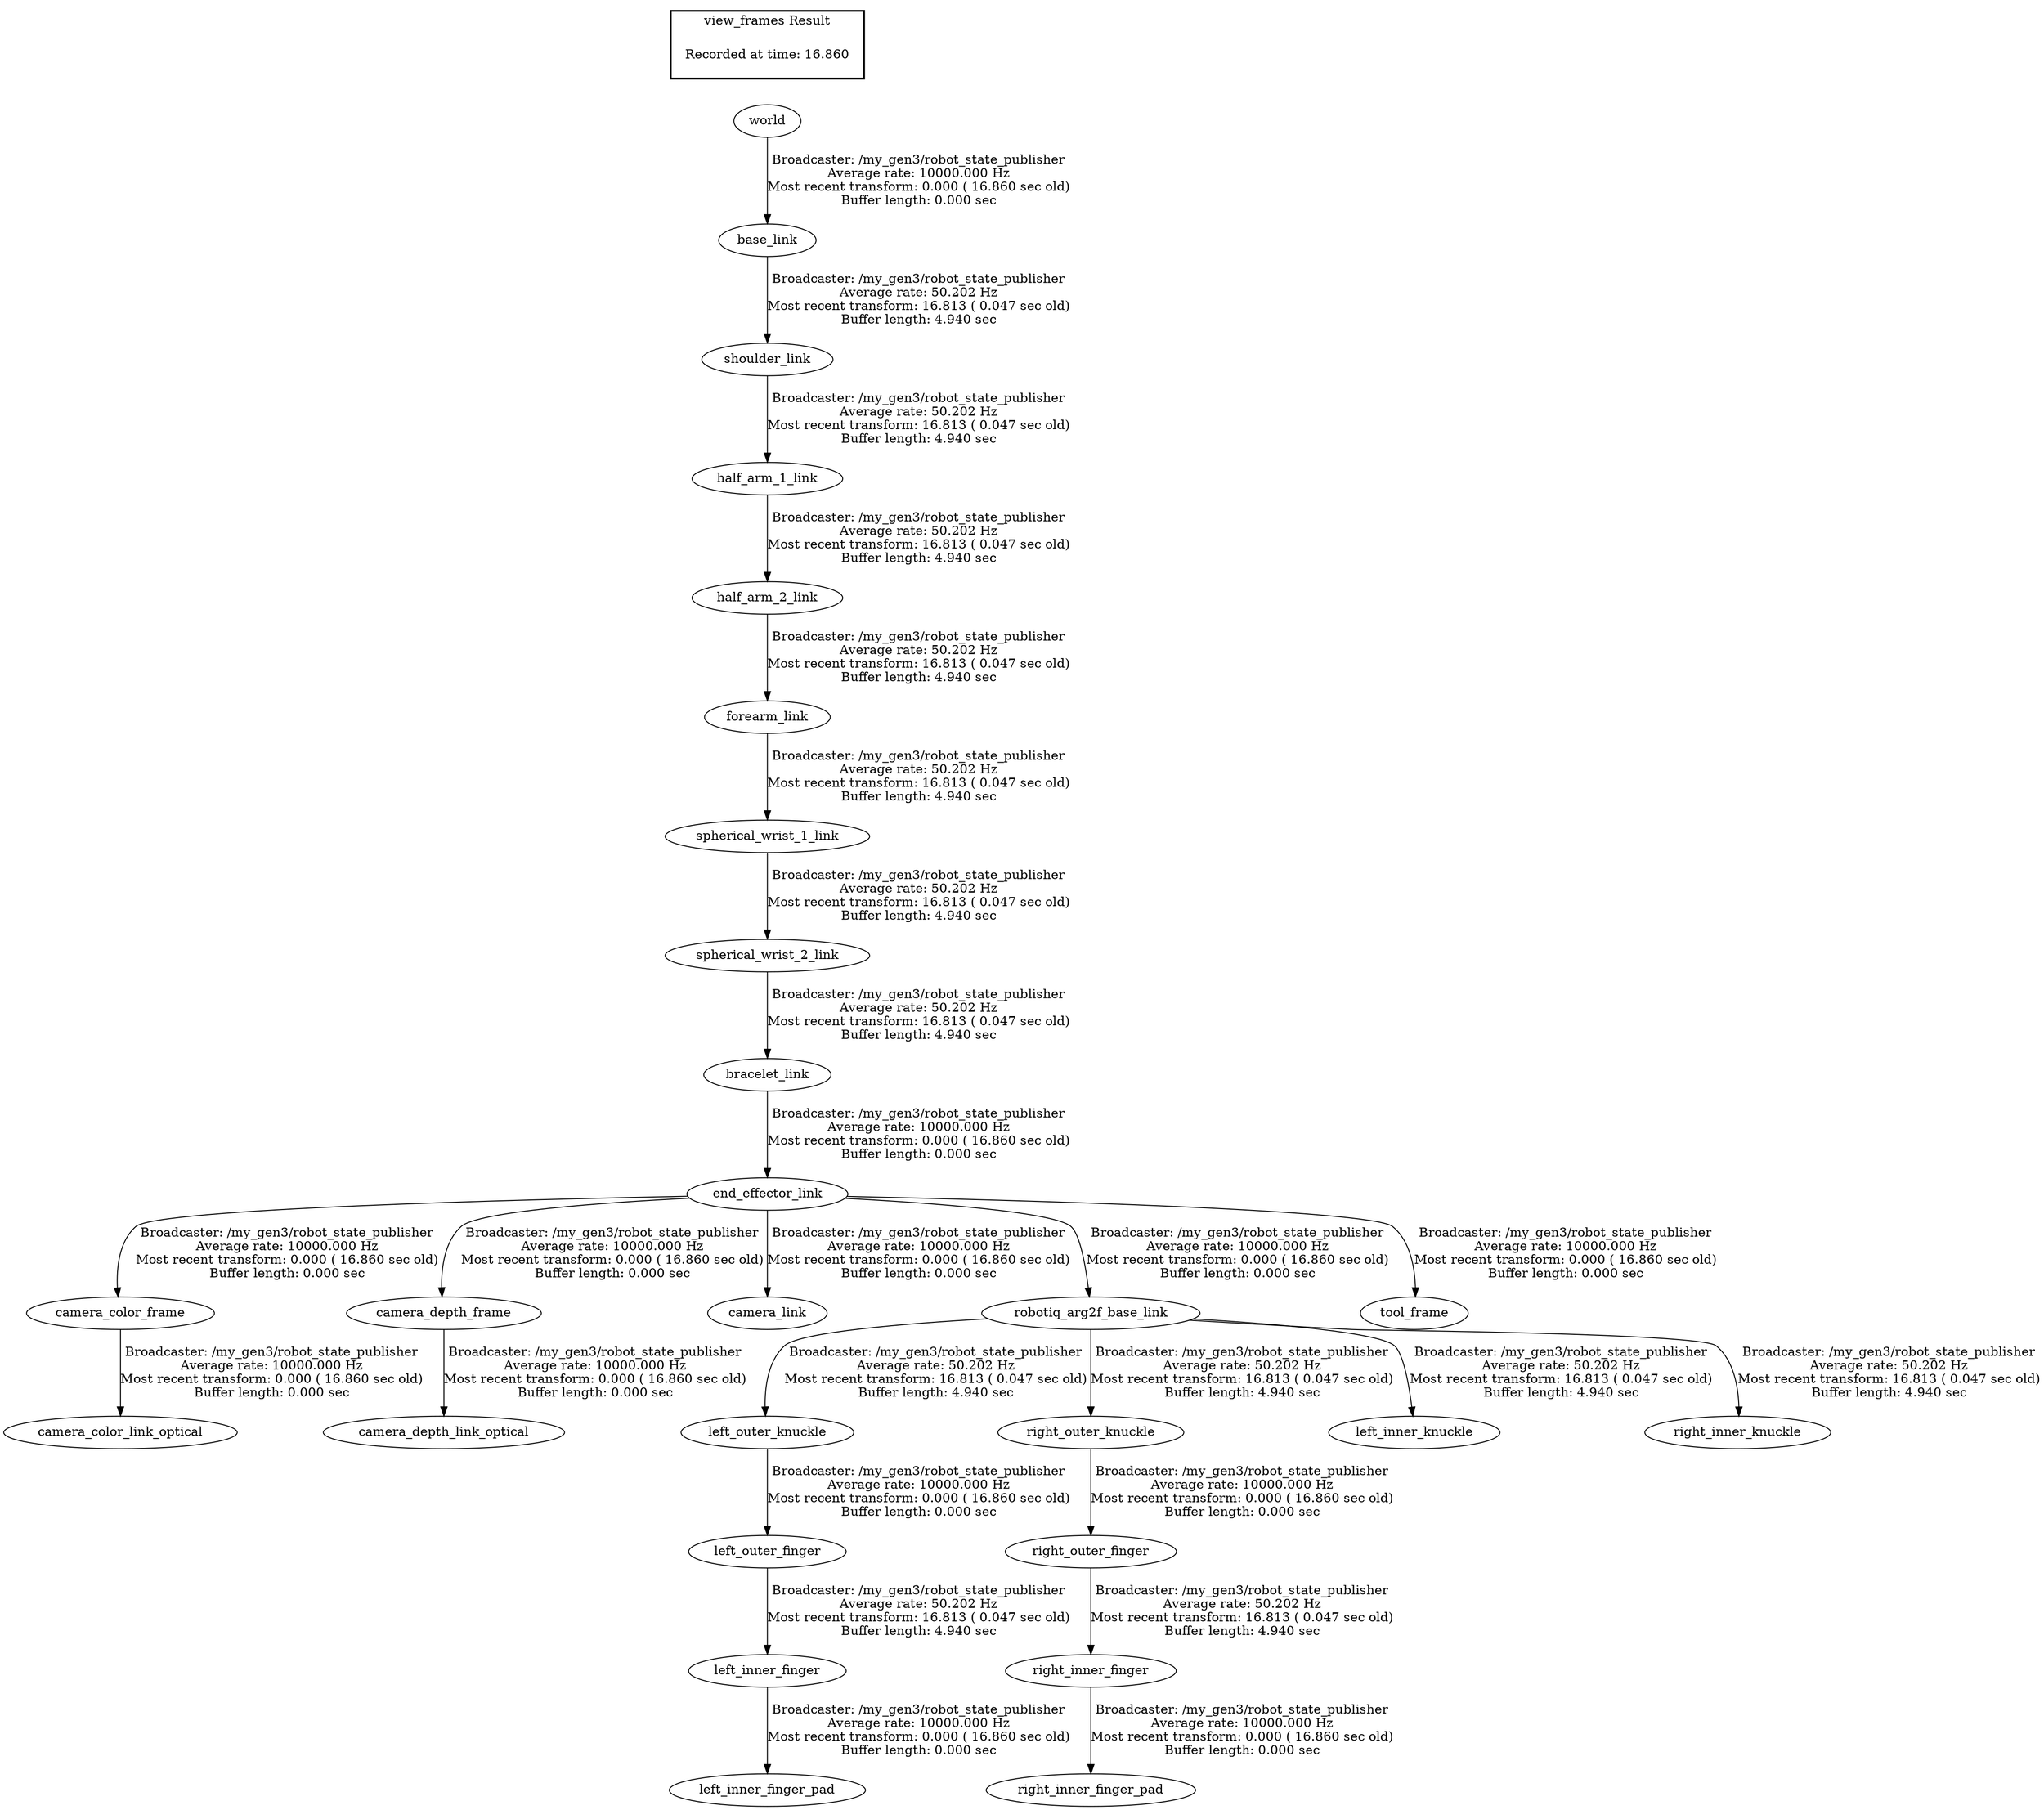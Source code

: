 digraph G {
"camera_color_frame" -> "camera_color_link_optical"[label="Broadcaster: /my_gen3/robot_state_publisher\nAverage rate: 10000.000 Hz\nMost recent transform: 0.000 ( 16.860 sec old)\nBuffer length: 0.000 sec\n"];
"end_effector_link" -> "camera_color_frame"[label="Broadcaster: /my_gen3/robot_state_publisher\nAverage rate: 10000.000 Hz\nMost recent transform: 0.000 ( 16.860 sec old)\nBuffer length: 0.000 sec\n"];
"camera_depth_frame" -> "camera_depth_link_optical"[label="Broadcaster: /my_gen3/robot_state_publisher\nAverage rate: 10000.000 Hz\nMost recent transform: 0.000 ( 16.860 sec old)\nBuffer length: 0.000 sec\n"];
"end_effector_link" -> "camera_depth_frame"[label="Broadcaster: /my_gen3/robot_state_publisher\nAverage rate: 10000.000 Hz\nMost recent transform: 0.000 ( 16.860 sec old)\nBuffer length: 0.000 sec\n"];
"end_effector_link" -> "camera_link"[label="Broadcaster: /my_gen3/robot_state_publisher\nAverage rate: 10000.000 Hz\nMost recent transform: 0.000 ( 16.860 sec old)\nBuffer length: 0.000 sec\n"];
"bracelet_link" -> "end_effector_link"[label="Broadcaster: /my_gen3/robot_state_publisher\nAverage rate: 10000.000 Hz\nMost recent transform: 0.000 ( 16.860 sec old)\nBuffer length: 0.000 sec\n"];
"spherical_wrist_2_link" -> "bracelet_link"[label="Broadcaster: /my_gen3/robot_state_publisher\nAverage rate: 50.202 Hz\nMost recent transform: 16.813 ( 0.047 sec old)\nBuffer length: 4.940 sec\n"];
"end_effector_link" -> "robotiq_arg2f_base_link"[label="Broadcaster: /my_gen3/robot_state_publisher\nAverage rate: 10000.000 Hz\nMost recent transform: 0.000 ( 16.860 sec old)\nBuffer length: 0.000 sec\n"];
"left_inner_finger" -> "left_inner_finger_pad"[label="Broadcaster: /my_gen3/robot_state_publisher\nAverage rate: 10000.000 Hz\nMost recent transform: 0.000 ( 16.860 sec old)\nBuffer length: 0.000 sec\n"];
"left_outer_finger" -> "left_inner_finger"[label="Broadcaster: /my_gen3/robot_state_publisher\nAverage rate: 50.202 Hz\nMost recent transform: 16.813 ( 0.047 sec old)\nBuffer length: 4.940 sec\n"];
"left_outer_knuckle" -> "left_outer_finger"[label="Broadcaster: /my_gen3/robot_state_publisher\nAverage rate: 10000.000 Hz\nMost recent transform: 0.000 ( 16.860 sec old)\nBuffer length: 0.000 sec\n"];
"robotiq_arg2f_base_link" -> "left_outer_knuckle"[label="Broadcaster: /my_gen3/robot_state_publisher\nAverage rate: 50.202 Hz\nMost recent transform: 16.813 ( 0.047 sec old)\nBuffer length: 4.940 sec\n"];
"right_inner_finger" -> "right_inner_finger_pad"[label="Broadcaster: /my_gen3/robot_state_publisher\nAverage rate: 10000.000 Hz\nMost recent transform: 0.000 ( 16.860 sec old)\nBuffer length: 0.000 sec\n"];
"right_outer_finger" -> "right_inner_finger"[label="Broadcaster: /my_gen3/robot_state_publisher\nAverage rate: 50.202 Hz\nMost recent transform: 16.813 ( 0.047 sec old)\nBuffer length: 4.940 sec\n"];
"right_outer_knuckle" -> "right_outer_finger"[label="Broadcaster: /my_gen3/robot_state_publisher\nAverage rate: 10000.000 Hz\nMost recent transform: 0.000 ( 16.860 sec old)\nBuffer length: 0.000 sec\n"];
"robotiq_arg2f_base_link" -> "right_outer_knuckle"[label="Broadcaster: /my_gen3/robot_state_publisher\nAverage rate: 50.202 Hz\nMost recent transform: 16.813 ( 0.047 sec old)\nBuffer length: 4.940 sec\n"];
"end_effector_link" -> "tool_frame"[label="Broadcaster: /my_gen3/robot_state_publisher\nAverage rate: 10000.000 Hz\nMost recent transform: 0.000 ( 16.860 sec old)\nBuffer length: 0.000 sec\n"];
"world" -> "base_link"[label="Broadcaster: /my_gen3/robot_state_publisher\nAverage rate: 10000.000 Hz\nMost recent transform: 0.000 ( 16.860 sec old)\nBuffer length: 0.000 sec\n"];
"base_link" -> "shoulder_link"[label="Broadcaster: /my_gen3/robot_state_publisher\nAverage rate: 50.202 Hz\nMost recent transform: 16.813 ( 0.047 sec old)\nBuffer length: 4.940 sec\n"];
"shoulder_link" -> "half_arm_1_link"[label="Broadcaster: /my_gen3/robot_state_publisher\nAverage rate: 50.202 Hz\nMost recent transform: 16.813 ( 0.047 sec old)\nBuffer length: 4.940 sec\n"];
"half_arm_1_link" -> "half_arm_2_link"[label="Broadcaster: /my_gen3/robot_state_publisher\nAverage rate: 50.202 Hz\nMost recent transform: 16.813 ( 0.047 sec old)\nBuffer length: 4.940 sec\n"];
"half_arm_2_link" -> "forearm_link"[label="Broadcaster: /my_gen3/robot_state_publisher\nAverage rate: 50.202 Hz\nMost recent transform: 16.813 ( 0.047 sec old)\nBuffer length: 4.940 sec\n"];
"forearm_link" -> "spherical_wrist_1_link"[label="Broadcaster: /my_gen3/robot_state_publisher\nAverage rate: 50.202 Hz\nMost recent transform: 16.813 ( 0.047 sec old)\nBuffer length: 4.940 sec\n"];
"spherical_wrist_1_link" -> "spherical_wrist_2_link"[label="Broadcaster: /my_gen3/robot_state_publisher\nAverage rate: 50.202 Hz\nMost recent transform: 16.813 ( 0.047 sec old)\nBuffer length: 4.940 sec\n"];
"robotiq_arg2f_base_link" -> "left_inner_knuckle"[label="Broadcaster: /my_gen3/robot_state_publisher\nAverage rate: 50.202 Hz\nMost recent transform: 16.813 ( 0.047 sec old)\nBuffer length: 4.940 sec\n"];
"robotiq_arg2f_base_link" -> "right_inner_knuckle"[label="Broadcaster: /my_gen3/robot_state_publisher\nAverage rate: 50.202 Hz\nMost recent transform: 16.813 ( 0.047 sec old)\nBuffer length: 4.940 sec\n"];
edge [style=invis];
 subgraph cluster_legend { style=bold; color=black; label ="view_frames Result";
"Recorded at time: 16.860"[ shape=plaintext ] ;
 }->"world";
}
